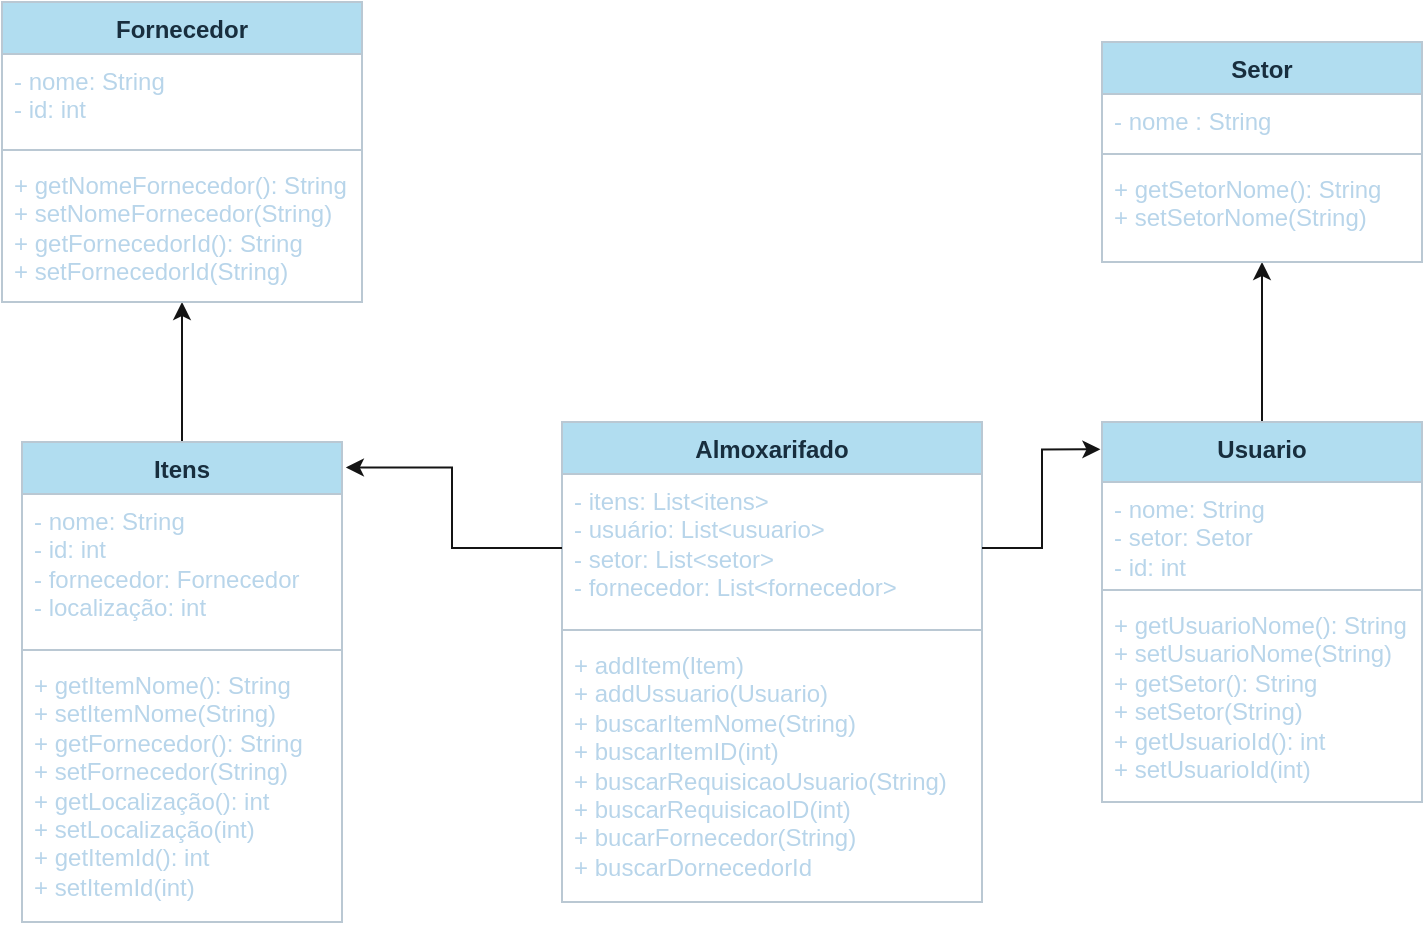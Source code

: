 <mxfile version="21.6.8" type="device">
  <diagram id="C5RBs43oDa-KdzZeNtuy" name="Page-1">
    <mxGraphModel dx="1036" dy="654" grid="1" gridSize="10" guides="1" tooltips="1" connect="1" arrows="1" fold="1" page="1" pageScale="1" pageWidth="827" pageHeight="1169" math="0" shadow="0">
      <root>
        <mxCell id="WIyWlLk6GJQsqaUBKTNV-0" />
        <mxCell id="WIyWlLk6GJQsqaUBKTNV-1" parent="WIyWlLk6GJQsqaUBKTNV-0" />
        <mxCell id="LES1Whu-kChFvFYX6Mq4-0" value="Almoxarifado" style="swimlane;fontStyle=1;align=center;verticalAlign=top;childLayout=stackLayout;horizontal=1;startSize=26;horizontalStack=0;resizeParent=1;resizeParentMax=0;resizeLast=0;collapsible=1;marginBottom=0;whiteSpace=wrap;html=1;labelBackgroundColor=none;fillColor=#B1DDF0;strokeColor=#BAC8D3;fontColor=#182E3E;" parent="WIyWlLk6GJQsqaUBKTNV-1" vertex="1">
          <mxGeometry x="440" y="290" width="210" height="240" as="geometry" />
        </mxCell>
        <mxCell id="LES1Whu-kChFvFYX6Mq4-1" value="- itens: List&amp;lt;itens&amp;gt;&lt;br&gt;- usuário: List&amp;lt;usuario&amp;gt;&lt;br&gt;- setor: List&amp;lt;setor&amp;gt;&lt;br&gt;- fornecedor: List&amp;lt;fornecedor&amp;gt;" style="text;strokeColor=none;fillColor=none;align=left;verticalAlign=top;spacingLeft=4;spacingRight=4;overflow=hidden;rotatable=0;points=[[0,0.5],[1,0.5]];portConstraint=eastwest;whiteSpace=wrap;html=1;labelBackgroundColor=none;fontColor=#b8d5ea;" parent="LES1Whu-kChFvFYX6Mq4-0" vertex="1">
          <mxGeometry y="26" width="210" height="74" as="geometry" />
        </mxCell>
        <mxCell id="LES1Whu-kChFvFYX6Mq4-2" value="" style="line;strokeWidth=1;fillColor=none;align=left;verticalAlign=middle;spacingTop=-1;spacingLeft=3;spacingRight=3;rotatable=0;labelPosition=right;points=[];portConstraint=eastwest;strokeColor=#BAC8D3;labelBackgroundColor=none;fontColor=#182E3E;" parent="LES1Whu-kChFvFYX6Mq4-0" vertex="1">
          <mxGeometry y="100" width="210" height="8" as="geometry" />
        </mxCell>
        <mxCell id="LES1Whu-kChFvFYX6Mq4-3" value="+ addItem(Item)&lt;br&gt;+ addUssuario(Usuario)&lt;br&gt;+ buscarItemNome(String)&lt;br&gt;+ buscarItemID(int)&lt;br&gt;+ buscarRequisicaoUsuario(String)&lt;br&gt;+ buscarRequisicaoID(int)&lt;br&gt;+ bucarFornecedor(String)&lt;br&gt;+ buscarDornecedorId" style="text;strokeColor=none;fillColor=none;align=left;verticalAlign=top;spacingLeft=4;spacingRight=4;overflow=hidden;rotatable=0;points=[[0,0.5],[1,0.5]];portConstraint=eastwest;whiteSpace=wrap;html=1;labelBackgroundColor=none;fontColor=#b8d5ea;" parent="LES1Whu-kChFvFYX6Mq4-0" vertex="1">
          <mxGeometry y="108" width="210" height="132" as="geometry" />
        </mxCell>
        <mxCell id="LES1Whu-kChFvFYX6Mq4-50" style="edgeStyle=orthogonalEdgeStyle;rounded=0;orthogonalLoop=1;jettySize=auto;html=1;exitX=0.5;exitY=0;exitDx=0;exitDy=0;entryX=0.5;entryY=1;entryDx=0;entryDy=0;labelBackgroundColor=none;strokeColor=#141414;fontColor=default;" parent="WIyWlLk6GJQsqaUBKTNV-1" source="LES1Whu-kChFvFYX6Mq4-12" target="LES1Whu-kChFvFYX6Mq4-27" edge="1">
          <mxGeometry relative="1" as="geometry" />
        </mxCell>
        <mxCell id="LES1Whu-kChFvFYX6Mq4-12" value="Itens" style="swimlane;fontStyle=1;align=center;verticalAlign=top;childLayout=stackLayout;horizontal=1;startSize=26;horizontalStack=0;resizeParent=1;resizeParentMax=0;resizeLast=0;collapsible=1;marginBottom=0;whiteSpace=wrap;html=1;labelBackgroundColor=none;fillColor=#B1DDF0;strokeColor=#BAC8D3;fontColor=#182E3E;" parent="WIyWlLk6GJQsqaUBKTNV-1" vertex="1">
          <mxGeometry x="170" y="300" width="160" height="240" as="geometry" />
        </mxCell>
        <mxCell id="LES1Whu-kChFvFYX6Mq4-13" value="- nome: String&lt;br&gt;- id: int&lt;br&gt;- fornecedor: Fornecedor&lt;br&gt;- localização: int" style="text;strokeColor=none;fillColor=none;align=left;verticalAlign=top;spacingLeft=4;spacingRight=4;overflow=hidden;rotatable=0;points=[[0,0.5],[1,0.5]];portConstraint=eastwest;whiteSpace=wrap;html=1;labelBackgroundColor=none;fontColor=#b8d5ea;" parent="LES1Whu-kChFvFYX6Mq4-12" vertex="1">
          <mxGeometry y="26" width="160" height="74" as="geometry" />
        </mxCell>
        <mxCell id="LES1Whu-kChFvFYX6Mq4-14" value="" style="line;strokeWidth=1;fillColor=none;align=left;verticalAlign=middle;spacingTop=-1;spacingLeft=3;spacingRight=3;rotatable=0;labelPosition=right;points=[];portConstraint=eastwest;strokeColor=#BAC8D3;labelBackgroundColor=none;fontColor=#182E3E;" parent="LES1Whu-kChFvFYX6Mq4-12" vertex="1">
          <mxGeometry y="100" width="160" height="8" as="geometry" />
        </mxCell>
        <mxCell id="LES1Whu-kChFvFYX6Mq4-15" value="+ getItemNome(): String&lt;br style=&quot;border-color: var(--border-color);&quot;&gt;+ setItemNome(String)&lt;br&gt;+ getFornecedor(): String&lt;br style=&quot;border-color: var(--border-color);&quot;&gt;+ setFornecedor(String)&lt;br&gt;+ getLocalização(): int&lt;br style=&quot;border-color: var(--border-color);&quot;&gt;+ setLocalização(int)&lt;br&gt;+ getItemId(): int&lt;br&gt;+ setItemId(int)" style="text;strokeColor=none;fillColor=none;align=left;verticalAlign=top;spacingLeft=4;spacingRight=4;overflow=hidden;rotatable=0;points=[[0,0.5],[1,0.5]];portConstraint=eastwest;whiteSpace=wrap;html=1;labelBackgroundColor=none;fontColor=#b8d5ea;" parent="LES1Whu-kChFvFYX6Mq4-12" vertex="1">
          <mxGeometry y="108" width="160" height="132" as="geometry" />
        </mxCell>
        <mxCell id="LES1Whu-kChFvFYX6Mq4-53" style="edgeStyle=orthogonalEdgeStyle;rounded=0;orthogonalLoop=1;jettySize=auto;html=1;exitX=0.5;exitY=0;exitDx=0;exitDy=0;entryX=0.5;entryY=1;entryDx=0;entryDy=0;entryPerimeter=0;labelBackgroundColor=none;strokeColor=#141414;fontColor=default;" parent="WIyWlLk6GJQsqaUBKTNV-1" source="LES1Whu-kChFvFYX6Mq4-16" target="LES1Whu-kChFvFYX6Mq4-34" edge="1">
          <mxGeometry relative="1" as="geometry" />
        </mxCell>
        <mxCell id="LES1Whu-kChFvFYX6Mq4-16" value="Usuario" style="swimlane;fontStyle=1;align=center;verticalAlign=top;childLayout=stackLayout;horizontal=1;startSize=30;horizontalStack=0;resizeParent=1;resizeParentMax=0;resizeLast=0;collapsible=1;marginBottom=0;whiteSpace=wrap;html=1;labelBackgroundColor=none;fillColor=#B1DDF0;strokeColor=#BAC8D3;fontColor=#182E3E;" parent="WIyWlLk6GJQsqaUBKTNV-1" vertex="1">
          <mxGeometry x="710" y="290" width="160" height="190" as="geometry" />
        </mxCell>
        <mxCell id="LES1Whu-kChFvFYX6Mq4-17" value="- nome: String&lt;br&gt;- setor: Setor&lt;br&gt;- id: int" style="text;strokeColor=none;fillColor=none;align=left;verticalAlign=top;spacingLeft=4;spacingRight=4;overflow=hidden;rotatable=0;points=[[0,0.5],[1,0.5]];portConstraint=eastwest;whiteSpace=wrap;html=1;labelBackgroundColor=none;fontColor=#b8d5ea;" parent="LES1Whu-kChFvFYX6Mq4-16" vertex="1">
          <mxGeometry y="30" width="160" height="50" as="geometry" />
        </mxCell>
        <mxCell id="LES1Whu-kChFvFYX6Mq4-18" value="" style="line;strokeWidth=1;fillColor=none;align=left;verticalAlign=middle;spacingTop=-1;spacingLeft=3;spacingRight=3;rotatable=0;labelPosition=right;points=[];portConstraint=eastwest;strokeColor=#BAC8D3;labelBackgroundColor=none;fontColor=#182E3E;" parent="LES1Whu-kChFvFYX6Mq4-16" vertex="1">
          <mxGeometry y="80" width="160" height="8" as="geometry" />
        </mxCell>
        <mxCell id="LES1Whu-kChFvFYX6Mq4-19" value="+ getUsuarioNome(): String&lt;br&gt;+ setUsuarioNome(String)&lt;br&gt;+ getSetor(): String&lt;br style=&quot;border-color: var(--border-color);&quot;&gt;+ setSetor(String)&lt;br&gt;+ getUsuarioId(): int&lt;br style=&quot;border-color: var(--border-color);&quot;&gt;+ setUsuarioId(int)" style="text;strokeColor=none;fillColor=none;align=left;verticalAlign=top;spacingLeft=4;spacingRight=4;overflow=hidden;rotatable=0;points=[[0,0.5],[1,0.5]];portConstraint=eastwest;whiteSpace=wrap;html=1;labelBackgroundColor=none;fontColor=#b8d5ea;" parent="LES1Whu-kChFvFYX6Mq4-16" vertex="1">
          <mxGeometry y="88" width="160" height="102" as="geometry" />
        </mxCell>
        <mxCell id="LES1Whu-kChFvFYX6Mq4-27" value="Fornecedor" style="swimlane;fontStyle=1;align=center;verticalAlign=top;childLayout=stackLayout;horizontal=1;startSize=26;horizontalStack=0;resizeParent=1;resizeParentMax=0;resizeLast=0;collapsible=1;marginBottom=0;whiteSpace=wrap;html=1;labelBackgroundColor=none;fillColor=#B1DDF0;strokeColor=#BAC8D3;fontColor=#182E3E;" parent="WIyWlLk6GJQsqaUBKTNV-1" vertex="1">
          <mxGeometry x="160" y="80" width="180" height="150" as="geometry" />
        </mxCell>
        <mxCell id="LES1Whu-kChFvFYX6Mq4-28" value="- nome: String&lt;br&gt;- id: int" style="text;strokeColor=none;fillColor=none;align=left;verticalAlign=top;spacingLeft=4;spacingRight=4;overflow=hidden;rotatable=0;points=[[0,0.5],[1,0.5]];portConstraint=eastwest;whiteSpace=wrap;html=1;labelBackgroundColor=none;fontColor=#b8d5ea;" parent="LES1Whu-kChFvFYX6Mq4-27" vertex="1">
          <mxGeometry y="26" width="180" height="44" as="geometry" />
        </mxCell>
        <mxCell id="LES1Whu-kChFvFYX6Mq4-29" value="" style="line;strokeWidth=1;fillColor=none;align=left;verticalAlign=middle;spacingTop=-1;spacingLeft=3;spacingRight=3;rotatable=0;labelPosition=right;points=[];portConstraint=eastwest;strokeColor=#BAC8D3;labelBackgroundColor=none;fontColor=#182E3E;" parent="LES1Whu-kChFvFYX6Mq4-27" vertex="1">
          <mxGeometry y="70" width="180" height="8" as="geometry" />
        </mxCell>
        <mxCell id="LES1Whu-kChFvFYX6Mq4-30" value="+ getNomeFornecedor(): String&lt;br&gt;+ setNomeFornecedor(String)&lt;br&gt;+ getFornecedorId(): String&lt;br&gt;+ setFornecedorId(String)" style="text;strokeColor=none;fillColor=none;align=left;verticalAlign=top;spacingLeft=4;spacingRight=4;overflow=hidden;rotatable=0;points=[[0,0.5],[1,0.5]];portConstraint=eastwest;whiteSpace=wrap;html=1;labelBackgroundColor=none;fontColor=#b8d5ea;" parent="LES1Whu-kChFvFYX6Mq4-27" vertex="1">
          <mxGeometry y="78" width="180" height="72" as="geometry" />
        </mxCell>
        <mxCell id="LES1Whu-kChFvFYX6Mq4-31" value="Setor" style="swimlane;fontStyle=1;align=center;verticalAlign=top;childLayout=stackLayout;horizontal=1;startSize=26;horizontalStack=0;resizeParent=1;resizeParentMax=0;resizeLast=0;collapsible=1;marginBottom=0;whiteSpace=wrap;html=1;labelBackgroundColor=none;fillColor=#B1DDF0;strokeColor=#BAC8D3;fontColor=#182E3E;" parent="WIyWlLk6GJQsqaUBKTNV-1" vertex="1">
          <mxGeometry x="710" y="100" width="160" height="110" as="geometry" />
        </mxCell>
        <mxCell id="LES1Whu-kChFvFYX6Mq4-32" value="- nome : String" style="text;strokeColor=none;fillColor=none;align=left;verticalAlign=top;spacingLeft=4;spacingRight=4;overflow=hidden;rotatable=0;points=[[0,0.5],[1,0.5]];portConstraint=eastwest;whiteSpace=wrap;html=1;labelBackgroundColor=none;fontColor=#b8d5ea;" parent="LES1Whu-kChFvFYX6Mq4-31" vertex="1">
          <mxGeometry y="26" width="160" height="26" as="geometry" />
        </mxCell>
        <mxCell id="LES1Whu-kChFvFYX6Mq4-33" value="" style="line;strokeWidth=1;fillColor=none;align=left;verticalAlign=middle;spacingTop=-1;spacingLeft=3;spacingRight=3;rotatable=0;labelPosition=right;points=[];portConstraint=eastwest;strokeColor=#BAC8D3;labelBackgroundColor=none;fontColor=#182E3E;" parent="LES1Whu-kChFvFYX6Mq4-31" vertex="1">
          <mxGeometry y="52" width="160" height="8" as="geometry" />
        </mxCell>
        <mxCell id="LES1Whu-kChFvFYX6Mq4-34" value="+ getSetorNome(): String&lt;br style=&quot;border-color: var(--border-color);&quot;&gt;+ setSetorNome(String)" style="text;strokeColor=none;fillColor=none;align=left;verticalAlign=top;spacingLeft=4;spacingRight=4;overflow=hidden;rotatable=0;points=[[0,0.5],[1,0.5]];portConstraint=eastwest;whiteSpace=wrap;html=1;labelBackgroundColor=none;fontColor=#b8d5ea;" parent="LES1Whu-kChFvFYX6Mq4-31" vertex="1">
          <mxGeometry y="60" width="160" height="50" as="geometry" />
        </mxCell>
        <mxCell id="LES1Whu-kChFvFYX6Mq4-48" style="edgeStyle=orthogonalEdgeStyle;rounded=0;orthogonalLoop=1;jettySize=auto;html=1;exitX=0;exitY=0.5;exitDx=0;exitDy=0;entryX=1.012;entryY=0.053;entryDx=0;entryDy=0;entryPerimeter=0;labelBackgroundColor=none;strokeColor=#141414;fontColor=default;" parent="WIyWlLk6GJQsqaUBKTNV-1" source="LES1Whu-kChFvFYX6Mq4-1" target="LES1Whu-kChFvFYX6Mq4-12" edge="1">
          <mxGeometry relative="1" as="geometry" />
        </mxCell>
        <mxCell id="LES1Whu-kChFvFYX6Mq4-51" style="edgeStyle=orthogonalEdgeStyle;rounded=0;orthogonalLoop=1;jettySize=auto;html=1;exitX=1;exitY=0.5;exitDx=0;exitDy=0;entryX=-0.005;entryY=0.072;entryDx=0;entryDy=0;entryPerimeter=0;labelBackgroundColor=none;strokeColor=#141414;fontColor=default;" parent="WIyWlLk6GJQsqaUBKTNV-1" source="LES1Whu-kChFvFYX6Mq4-1" target="LES1Whu-kChFvFYX6Mq4-16" edge="1">
          <mxGeometry relative="1" as="geometry" />
        </mxCell>
      </root>
    </mxGraphModel>
  </diagram>
</mxfile>
